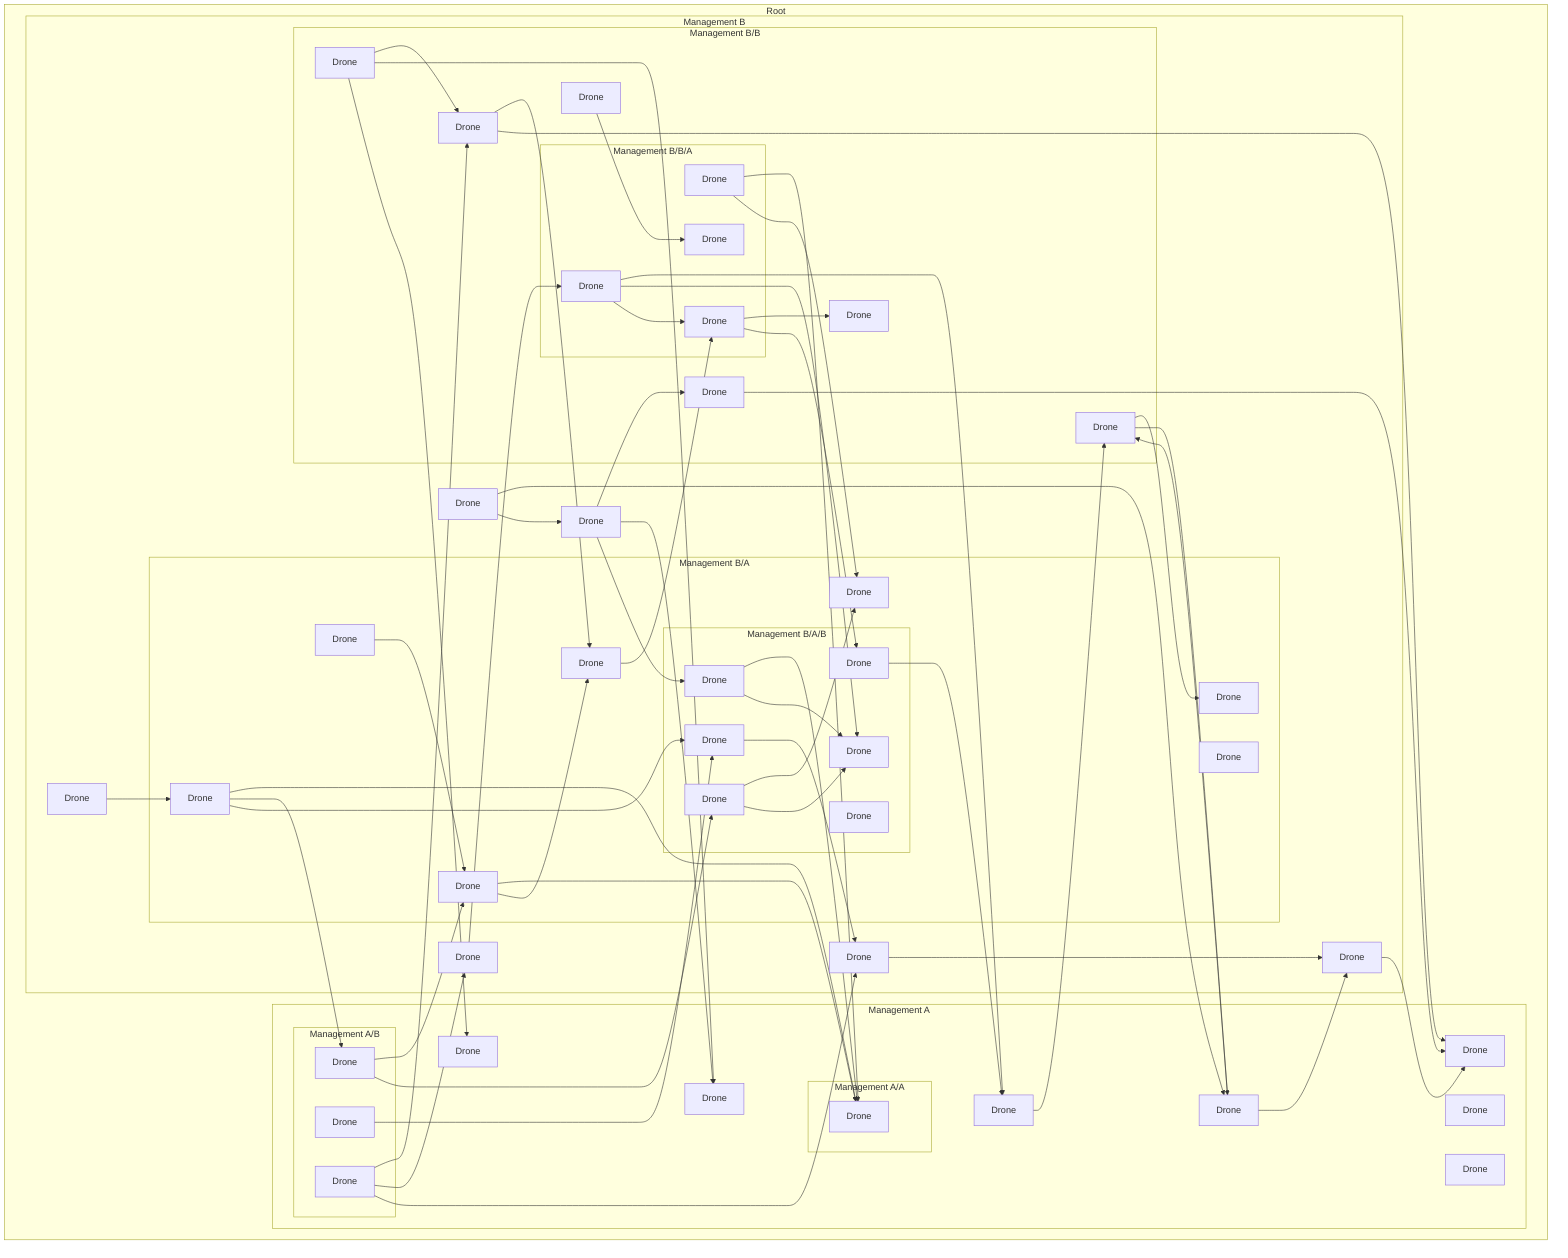 flowchart TB

subgraph Root
  subgraph Management A
    subgraph Management A/A
      drone_02["Drone"]
    end
    subgraph Management A/B
      drone_03["Drone"]
      drone_04["Drone"]
      drone_05["Drone"]
    end
    drone_01["Drone"]
    drone_19["Drone"]
    drone_20["Drone"]
    drone_21["Drone"]
    drone_22["Drone"]
    drone_23["Drone"]
    drone_24["Drone"]
  end
  subgraph Management B
    subgraph Management B/A
      subgraph Management B/A/B
        drone_31["Drone"]
        drone_32["Drone"]
        drone_33["Drone"]
        drone_34["Drone"]
        drone_35["Drone"]
        drone_36["Drone"]
      end
      drone_06["Drone"]
      drone_07["Drone"]
      drone_08["Drone"]
      drone_09["Drone"]
      drone_10["Drone"]
      drone_11["Drone"]
      drone_12["Drone"]
    end
    subgraph Management B/B
      subgraph Management B/B/A
        drone_37["Drone"]
        drone_38["Drone"]
        drone_39["Drone"]
        drone_40["Drone"]
      end
      drone_13["Drone"]
      drone_14["Drone"]
      drone_15["Drone"]
      drone_16["Drone"]
      drone_17["Drone"]
      drone_18["Drone"]
    end
    drone_25["Drone"]
    drone_26["Drone"]
    drone_27["Drone"]
    drone_28["Drone"]
    drone_29["Drone"]
    drone_30["Drone"]
  end
end


 drone_03 --> drone_09
 drone_03 --> drone_31
 drone_04 --> drone_35
 drone_05 --> drone_17
 drone_05 --> drone_28
 drone_05 --> drone_30
 drone_06 --> drone_02
 drone_06 --> drone_03
 drone_06 --> drone_35
 drone_09 --> drone_02
 drone_09 --> drone_10
 drone_10 --> drone_38
 drone_11 --> drone_09
 drone_13 --> drone_24
 drone_14 --> drone_39
 drone_15 --> drone_07
 drone_15 --> drone_23
 drone_17 --> drone_10
 drone_17 --> drone_24
 drone_18 --> drone_17
 drone_18 --> drone_21
 drone_18 --> drone_22
 drone_19 --> drone_15
 drone_23 --> drone_15
 drone_23 --> drone_25
 drone_25 --> drone_24
 drone_26 --> drone_13
 drone_26 --> drone_21
 drone_26 --> drone_32
 drone_27 --> drone_06
 drone_28 --> drone_40
 drone_29 --> drone_23
 drone_29 --> drone_26
 drone_30 --> drone_25
 drone_31 --> drone_12
 drone_31 --> drone_33
 drone_32 --> drone_02
 drone_32 --> drone_33
 drone_35 --> drone_30
 drone_36 --> drone_19
 drone_37 --> drone_02
 drone_37 --> drone_12
 drone_38 --> drone_16
 drone_38 --> drone_36
 drone_40 --> drone_19
 drone_40 --> drone_33
 drone_40 --> drone_38